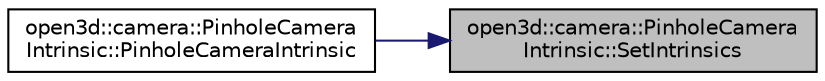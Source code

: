 digraph "open3d::camera::PinholeCameraIntrinsic::SetIntrinsics"
{
 // INTERACTIVE_SVG=YES
 // LATEX_PDF_SIZE
  bgcolor="transparent";
  edge [fontname="Helvetica",fontsize="10",labelfontname="Helvetica",labelfontsize="10"];
  node [fontname="Helvetica",fontsize="10",shape=record];
  rankdir="RL";
  Node25 [label="open3d::camera::PinholeCamera\lIntrinsic::SetIntrinsics",height=0.2,width=0.4,color="black", fillcolor="grey75", style="filled", fontcolor="black",tooltip=" "];
  Node25 -> Node26 [dir="back",color="midnightblue",fontsize="10",style="solid",fontname="Helvetica"];
  Node26 [label="open3d::camera::PinholeCamera\lIntrinsic::PinholeCameraIntrinsic",height=0.2,width=0.4,color="black",URL="$classopen3d_1_1camera_1_1_pinhole_camera_intrinsic.html#a9b0c541b362f60d55702997c7ad85bf2",tooltip="Parameterized Constructor."];
}
